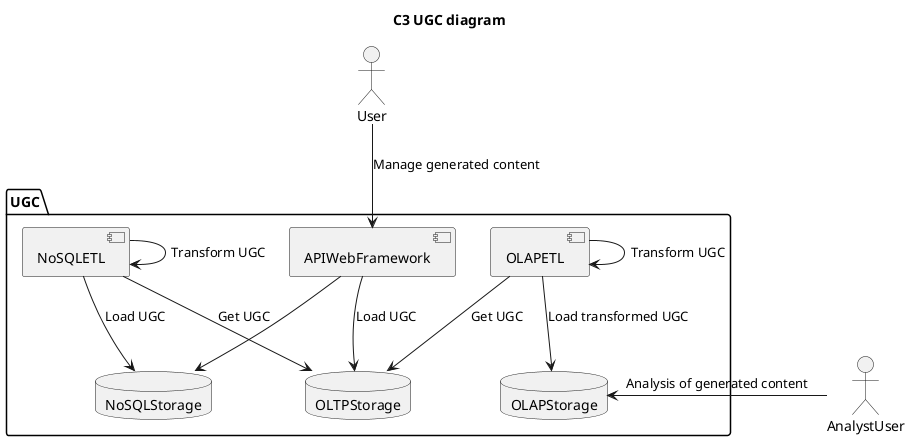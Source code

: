 @startuml

skinparam backgroundColor white
skinparam componentStyle uml2

title С3 UGC diagram

actor User
actor AnalystUser


package UGC {
  component APIWebFramework
  database OLTPStorage
  component OLAPETL
  database OLAPStorage
  component NoSQLETL
  database NoSQLStorage
}


User -down-> APIWebFramework : Manage generated content
AnalystUser -left-> OLAPStorage : Analysis of generated content

APIWebFramework -down-> OLTPStorage: Load UGC

OLAPETL -down-> OLTPStorage : Get UGC
OLAPETL --> OLAPETL: Transform UGC
OLAPETL -down-> OLAPStorage : Load transformed UGC

NoSQLETL -down-> OLTPStorage : Get UGC
NoSQLETL --> NoSQLETL: Transform UGC
NoSQLETL --> NoSQLStorage: Load UGC
APIWebFramework -right-> NoSQLStorage


@enduml

